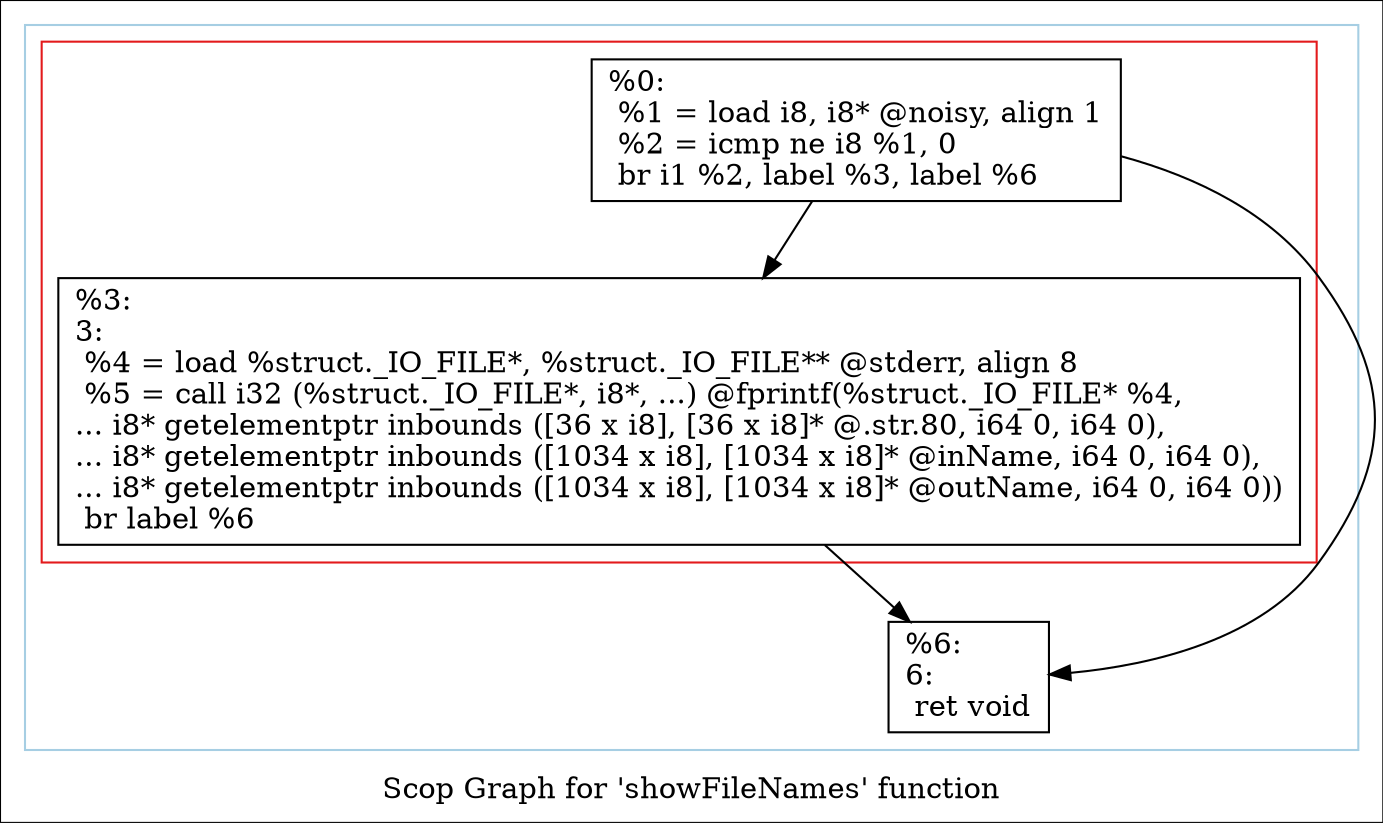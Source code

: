 digraph "Scop Graph for 'showFileNames' function" {
	label="Scop Graph for 'showFileNames' function";

	Node0x284fcf0 [shape=record,label="{%0:\l  %1 = load i8, i8* @noisy, align 1\l  %2 = icmp ne i8 %1, 0\l  br i1 %2, label %3, label %6\l}"];
	Node0x284fcf0 -> Node0x259a450;
	Node0x284fcf0 -> Node0x28c7780;
	Node0x259a450 [shape=record,label="{%3:\l3:                                                \l  %4 = load %struct._IO_FILE*, %struct._IO_FILE** @stderr, align 8\l  %5 = call i32 (%struct._IO_FILE*, i8*, ...) @fprintf(%struct._IO_FILE* %4,\l... i8* getelementptr inbounds ([36 x i8], [36 x i8]* @.str.80, i64 0, i64 0),\l... i8* getelementptr inbounds ([1034 x i8], [1034 x i8]* @inName, i64 0, i64 0),\l... i8* getelementptr inbounds ([1034 x i8], [1034 x i8]* @outName, i64 0, i64 0))\l  br label %6\l}"];
	Node0x259a450 -> Node0x28c7780;
	Node0x28c7780 [shape=record,label="{%6:\l6:                                                \l  ret void\l}"];
	colorscheme = "paired12"
        subgraph cluster_0x292a4f0 {
          label = "";
          style = solid;
          color = 1
          subgraph cluster_0x2941c60 {
            label = "";
            style = solid;
            color = 6
            Node0x284fcf0;
            Node0x259a450;
          }
          Node0x28c7780;
        }
}

